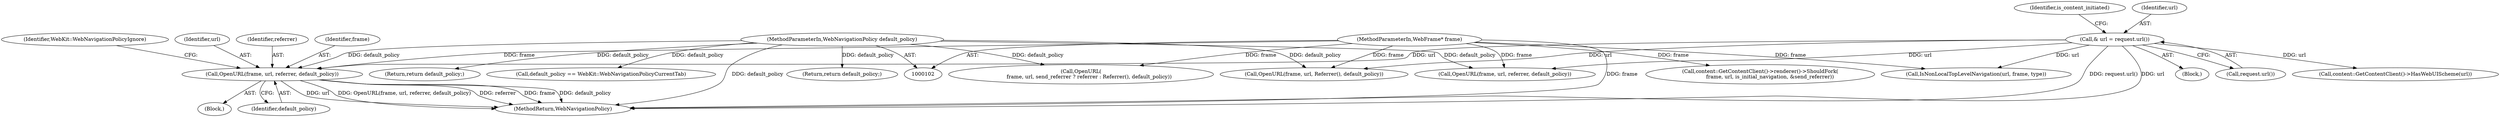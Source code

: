 digraph "0_Chrome_58436a1770176ece2c02b28a57bba2a89db5d58b_1@pointer" {
"1000157" [label="(Call,OpenURL(frame, url, referrer, default_policy))"];
"1000103" [label="(MethodParameterIn,WebFrame* frame)"];
"1000123" [label="(Call,& url = request.url())"];
"1000107" [label="(MethodParameterIn,WebNavigationPolicy default_policy)"];
"1000128" [label="(Identifier,is_content_initiated)"];
"1000315" [label="(Return,return default_policy;)"];
"1000261" [label="(Call,OpenURL(\n          frame, url, send_referrer ? referrer : Referrer(), default_policy))"];
"1000163" [label="(Identifier,WebKit::WebNavigationPolicyIgnore)"];
"1000109" [label="(Block,)"];
"1000155" [label="(Block,)"];
"1000174" [label="(Call,IsNonLocalTopLevelNavigation(url, frame, type))"];
"1000120" [label="(Return,return default_policy;)"];
"1000159" [label="(Identifier,url)"];
"1000317" [label="(MethodReturn,WebNavigationPolicy)"];
"1000299" [label="(Call,default_policy == WebKit::WebNavigationPolicyCurrentTab)"];
"1000161" [label="(Identifier,default_policy)"];
"1000308" [label="(Call,OpenURL(frame, url, Referrer(), default_policy))"];
"1000125" [label="(Call,request.url())"];
"1000107" [label="(MethodParameterIn,WebNavigationPolicy default_policy)"];
"1000160" [label="(Identifier,referrer)"];
"1000194" [label="(Call,OpenURL(frame, url, referrer, default_policy))"];
"1000158" [label="(Identifier,frame)"];
"1000123" [label="(Call,& url = request.url())"];
"1000103" [label="(MethodParameterIn,WebFrame* frame)"];
"1000223" [label="(Call,content::GetContentClient()->HasWebUIScheme(url))"];
"1000124" [label="(Identifier,url)"];
"1000157" [label="(Call,OpenURL(frame, url, referrer, default_policy))"];
"1000251" [label="(Call,content::GetContentClient()->renderer()->ShouldFork(\n            frame, url, is_initial_navigation, &send_referrer))"];
"1000157" -> "1000155"  [label="AST: "];
"1000157" -> "1000161"  [label="CFG: "];
"1000158" -> "1000157"  [label="AST: "];
"1000159" -> "1000157"  [label="AST: "];
"1000160" -> "1000157"  [label="AST: "];
"1000161" -> "1000157"  [label="AST: "];
"1000163" -> "1000157"  [label="CFG: "];
"1000157" -> "1000317"  [label="DDG: url"];
"1000157" -> "1000317"  [label="DDG: OpenURL(frame, url, referrer, default_policy)"];
"1000157" -> "1000317"  [label="DDG: referrer"];
"1000157" -> "1000317"  [label="DDG: frame"];
"1000157" -> "1000317"  [label="DDG: default_policy"];
"1000103" -> "1000157"  [label="DDG: frame"];
"1000123" -> "1000157"  [label="DDG: url"];
"1000107" -> "1000157"  [label="DDG: default_policy"];
"1000103" -> "1000102"  [label="AST: "];
"1000103" -> "1000317"  [label="DDG: frame"];
"1000103" -> "1000174"  [label="DDG: frame"];
"1000103" -> "1000194"  [label="DDG: frame"];
"1000103" -> "1000251"  [label="DDG: frame"];
"1000103" -> "1000261"  [label="DDG: frame"];
"1000103" -> "1000308"  [label="DDG: frame"];
"1000123" -> "1000109"  [label="AST: "];
"1000123" -> "1000125"  [label="CFG: "];
"1000124" -> "1000123"  [label="AST: "];
"1000125" -> "1000123"  [label="AST: "];
"1000128" -> "1000123"  [label="CFG: "];
"1000123" -> "1000317"  [label="DDG: request.url()"];
"1000123" -> "1000317"  [label="DDG: url"];
"1000123" -> "1000174"  [label="DDG: url"];
"1000123" -> "1000194"  [label="DDG: url"];
"1000123" -> "1000223"  [label="DDG: url"];
"1000123" -> "1000308"  [label="DDG: url"];
"1000107" -> "1000102"  [label="AST: "];
"1000107" -> "1000317"  [label="DDG: default_policy"];
"1000107" -> "1000120"  [label="DDG: default_policy"];
"1000107" -> "1000194"  [label="DDG: default_policy"];
"1000107" -> "1000261"  [label="DDG: default_policy"];
"1000107" -> "1000299"  [label="DDG: default_policy"];
"1000107" -> "1000308"  [label="DDG: default_policy"];
"1000107" -> "1000315"  [label="DDG: default_policy"];
}
